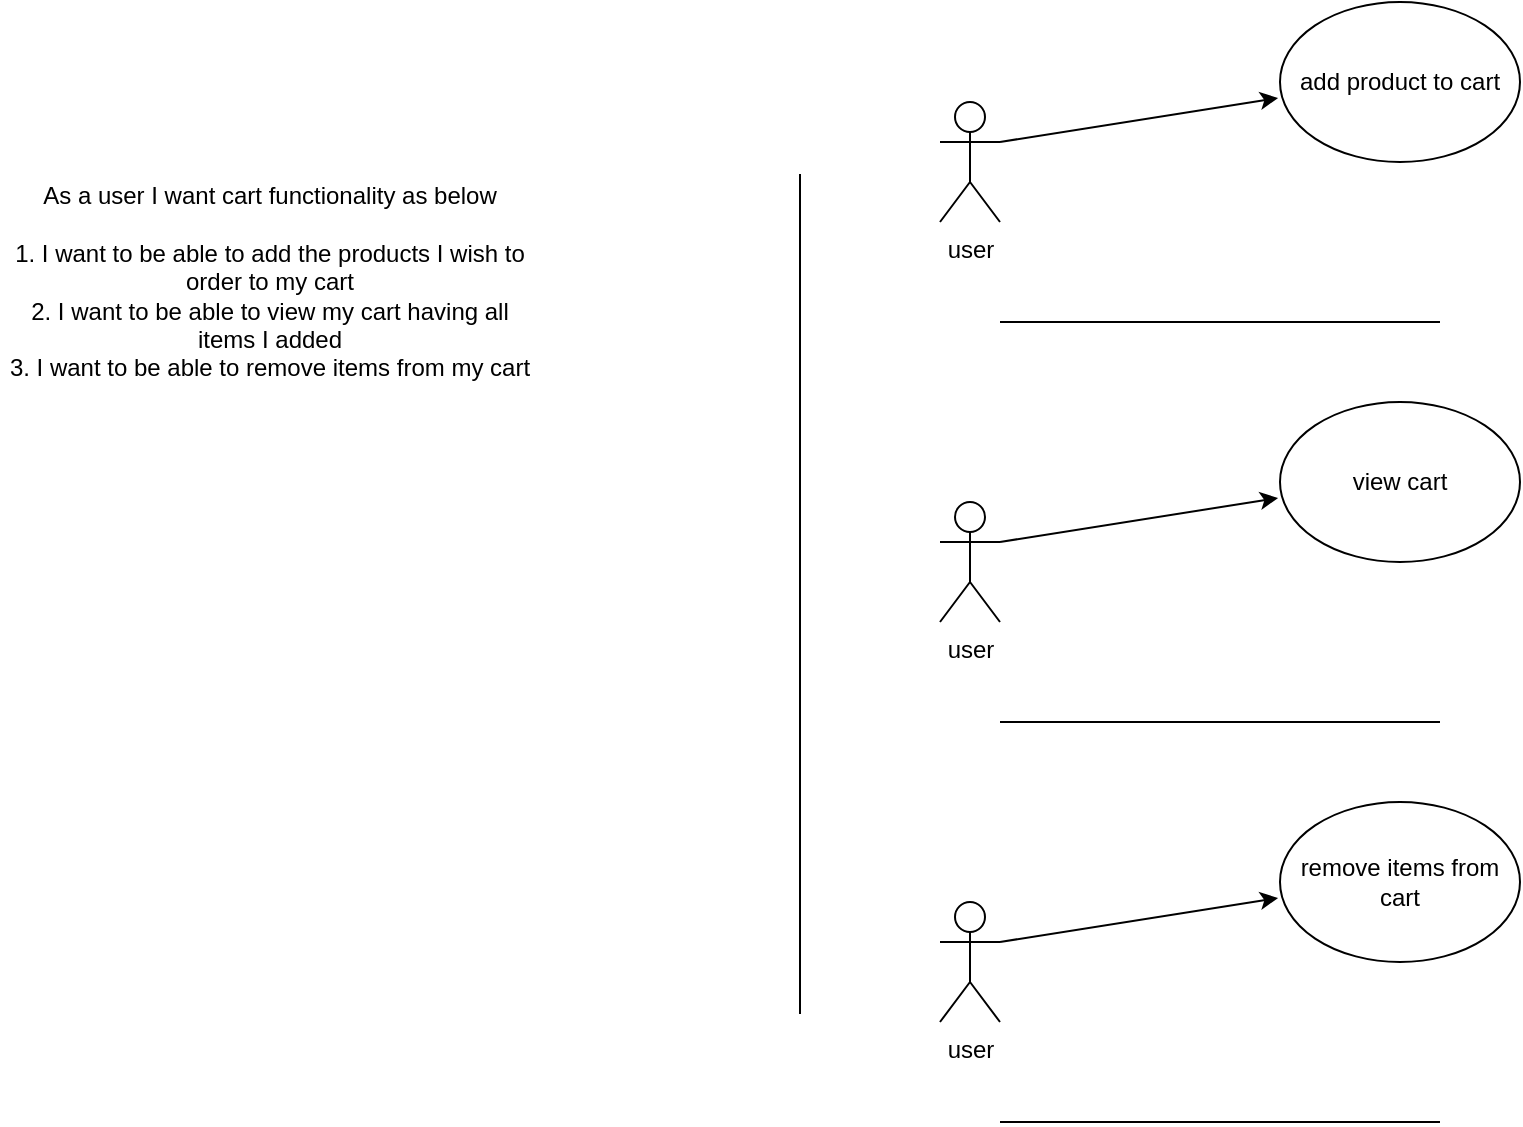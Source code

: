 <mxfile version="24.7.8">
  <diagram name="Page-1" id="zqm2behOPVpj1OHrsjdw">
    <mxGraphModel dx="1687" dy="931" grid="1" gridSize="10" guides="1" tooltips="1" connect="1" arrows="1" fold="1" page="1" pageScale="1" pageWidth="1100" pageHeight="850" math="0" shadow="0">
      <root>
        <mxCell id="0" />
        <mxCell id="1" parent="0" />
        <mxCell id="j2663nJPo5ti7IUqNZ4e-1" value="user" style="shape=umlActor;verticalLabelPosition=bottom;verticalAlign=top;html=1;outlineConnect=0;" vertex="1" parent="1">
          <mxGeometry x="610" y="194" width="30" height="60" as="geometry" />
        </mxCell>
        <mxCell id="j2663nJPo5ti7IUqNZ4e-2" value="add product to cart" style="ellipse;whiteSpace=wrap;html=1;" vertex="1" parent="1">
          <mxGeometry x="780" y="144" width="120" height="80" as="geometry" />
        </mxCell>
        <mxCell id="j2663nJPo5ti7IUqNZ4e-3" style="rounded=0;orthogonalLoop=1;jettySize=auto;html=1;exitX=1;exitY=0.333;exitDx=0;exitDy=0;exitPerimeter=0;entryX=-0.008;entryY=0.6;entryDx=0;entryDy=0;entryPerimeter=0;" edge="1" parent="1" source="j2663nJPo5ti7IUqNZ4e-1" target="j2663nJPo5ti7IUqNZ4e-2">
          <mxGeometry relative="1" as="geometry" />
        </mxCell>
        <mxCell id="j2663nJPo5ti7IUqNZ4e-4" value="" style="endArrow=none;html=1;rounded=0;" edge="1" parent="1">
          <mxGeometry width="50" height="50" relative="1" as="geometry">
            <mxPoint x="640" y="304" as="sourcePoint" />
            <mxPoint x="860" y="304" as="targetPoint" />
          </mxGeometry>
        </mxCell>
        <mxCell id="j2663nJPo5ti7IUqNZ4e-5" value="user" style="shape=umlActor;verticalLabelPosition=bottom;verticalAlign=top;html=1;outlineConnect=0;" vertex="1" parent="1">
          <mxGeometry x="610" y="394" width="30" height="60" as="geometry" />
        </mxCell>
        <mxCell id="j2663nJPo5ti7IUqNZ4e-6" value="view cart" style="ellipse;whiteSpace=wrap;html=1;" vertex="1" parent="1">
          <mxGeometry x="780" y="344" width="120" height="80" as="geometry" />
        </mxCell>
        <mxCell id="j2663nJPo5ti7IUqNZ4e-7" style="rounded=0;orthogonalLoop=1;jettySize=auto;html=1;exitX=1;exitY=0.333;exitDx=0;exitDy=0;exitPerimeter=0;entryX=-0.008;entryY=0.6;entryDx=0;entryDy=0;entryPerimeter=0;" edge="1" source="j2663nJPo5ti7IUqNZ4e-5" target="j2663nJPo5ti7IUqNZ4e-6" parent="1">
          <mxGeometry relative="1" as="geometry" />
        </mxCell>
        <mxCell id="j2663nJPo5ti7IUqNZ4e-8" value="" style="endArrow=none;html=1;rounded=0;" edge="1" parent="1">
          <mxGeometry width="50" height="50" relative="1" as="geometry">
            <mxPoint x="640" y="504" as="sourcePoint" />
            <mxPoint x="860" y="504" as="targetPoint" />
          </mxGeometry>
        </mxCell>
        <mxCell id="j2663nJPo5ti7IUqNZ4e-13" value="user" style="shape=umlActor;verticalLabelPosition=bottom;verticalAlign=top;html=1;outlineConnect=0;" vertex="1" parent="1">
          <mxGeometry x="610" y="594" width="30" height="60" as="geometry" />
        </mxCell>
        <mxCell id="j2663nJPo5ti7IUqNZ4e-14" value="remove items from cart" style="ellipse;whiteSpace=wrap;html=1;" vertex="1" parent="1">
          <mxGeometry x="780" y="544" width="120" height="80" as="geometry" />
        </mxCell>
        <mxCell id="j2663nJPo5ti7IUqNZ4e-15" style="rounded=0;orthogonalLoop=1;jettySize=auto;html=1;exitX=1;exitY=0.333;exitDx=0;exitDy=0;exitPerimeter=0;entryX=-0.008;entryY=0.6;entryDx=0;entryDy=0;entryPerimeter=0;" edge="1" source="j2663nJPo5ti7IUqNZ4e-13" target="j2663nJPo5ti7IUqNZ4e-14" parent="1">
          <mxGeometry relative="1" as="geometry" />
        </mxCell>
        <mxCell id="j2663nJPo5ti7IUqNZ4e-16" value="" style="endArrow=none;html=1;rounded=0;" edge="1" parent="1">
          <mxGeometry width="50" height="50" relative="1" as="geometry">
            <mxPoint x="640" y="704" as="sourcePoint" />
            <mxPoint x="860" y="704" as="targetPoint" />
          </mxGeometry>
        </mxCell>
        <mxCell id="j2663nJPo5ti7IUqNZ4e-17" value="&lt;div&gt;As a user I want cart functionality as below&lt;/div&gt;&lt;div&gt;&lt;br&gt;&lt;/div&gt;&lt;div&gt;1. I want to be able to add the products I wish to order to my cart&lt;/div&gt;&lt;div&gt;2. I want to be able to view my cart having all items I added&lt;br&gt;&lt;/div&gt;&lt;div&gt;3. I want to be able to remove items from my cart&lt;br&gt;&lt;/div&gt;" style="text;html=1;align=center;verticalAlign=middle;whiteSpace=wrap;rounded=0;" vertex="1" parent="1">
          <mxGeometry x="140" y="194" width="270" height="180" as="geometry" />
        </mxCell>
        <mxCell id="j2663nJPo5ti7IUqNZ4e-18" value="" style="endArrow=none;html=1;rounded=0;" edge="1" parent="1">
          <mxGeometry width="50" height="50" relative="1" as="geometry">
            <mxPoint x="540" y="650" as="sourcePoint" />
            <mxPoint x="540" y="230" as="targetPoint" />
          </mxGeometry>
        </mxCell>
      </root>
    </mxGraphModel>
  </diagram>
</mxfile>
